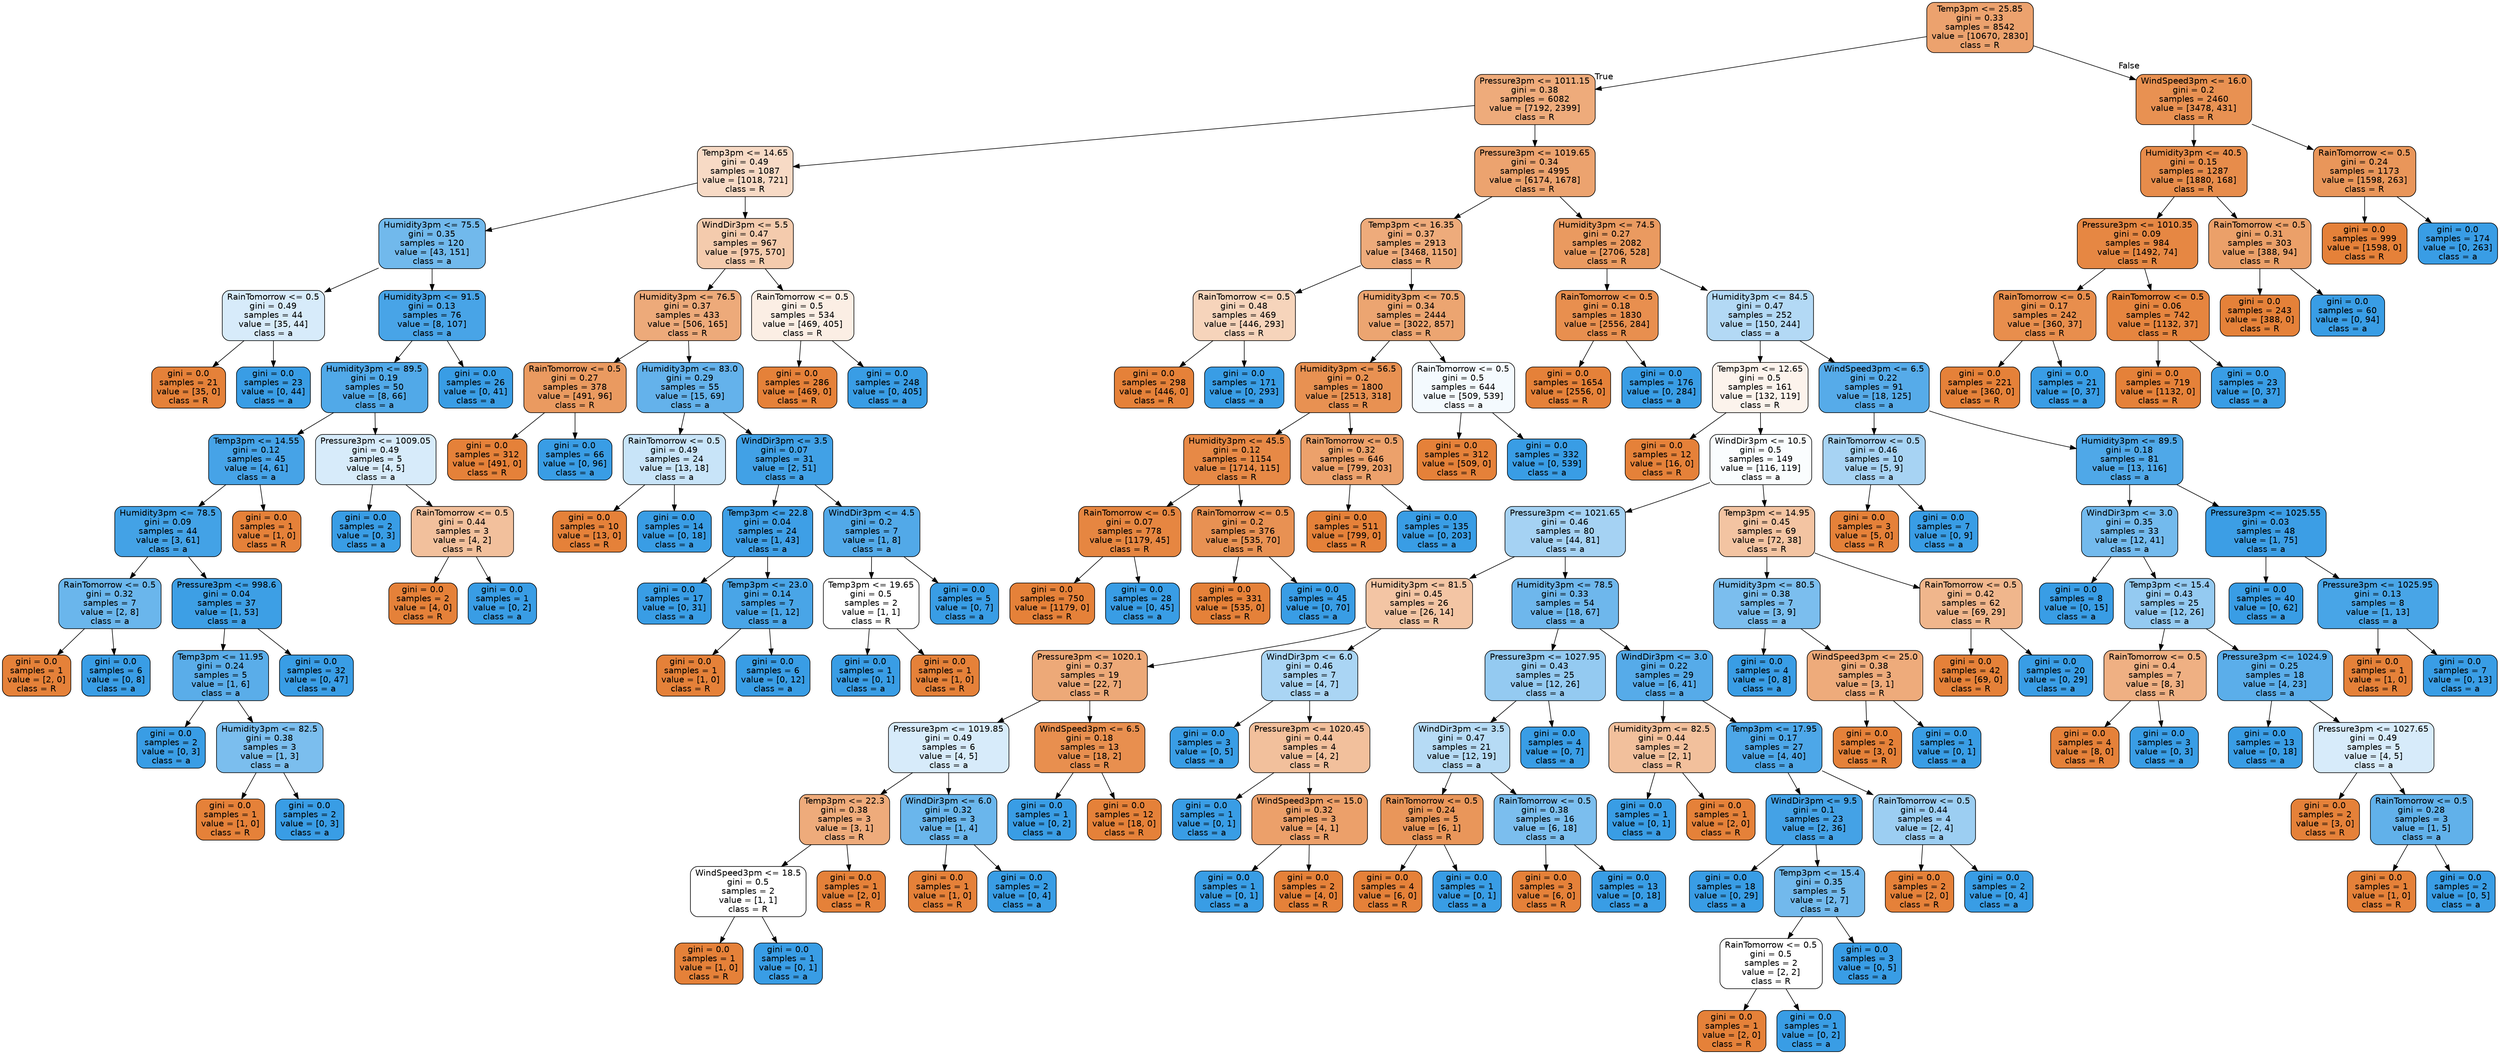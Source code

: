 digraph Tree {
node [shape=box, style="filled, rounded", color="black", fontname="helvetica"] ;
edge [fontname="helvetica"] ;
0 [label="Temp3pm <= 25.85\ngini = 0.33\nsamples = 8542\nvalue = [10670, 2830]\nclass = R", fillcolor="#eca26e"] ;
1 [label="Pressure3pm <= 1011.15\ngini = 0.38\nsamples = 6082\nvalue = [7192, 2399]\nclass = R", fillcolor="#eeab7b"] ;
0 -> 1 [labeldistance=2.5, labelangle=45, headlabel="True"] ;
2 [label="Temp3pm <= 14.65\ngini = 0.49\nsamples = 1087\nvalue = [1018, 721]\nclass = R", fillcolor="#f7dac5"] ;
1 -> 2 ;
3 [label="Humidity3pm <= 75.5\ngini = 0.35\nsamples = 120\nvalue = [43, 151]\nclass = a", fillcolor="#71b9ec"] ;
2 -> 3 ;
4 [label="RainTomorrow <= 0.5\ngini = 0.49\nsamples = 44\nvalue = [35, 44]\nclass = a", fillcolor="#d7ebfa"] ;
3 -> 4 ;
5 [label="gini = 0.0\nsamples = 21\nvalue = [35, 0]\nclass = R", fillcolor="#e58139"] ;
4 -> 5 ;
6 [label="gini = 0.0\nsamples = 23\nvalue = [0, 44]\nclass = a", fillcolor="#399de5"] ;
4 -> 6 ;
7 [label="Humidity3pm <= 91.5\ngini = 0.13\nsamples = 76\nvalue = [8, 107]\nclass = a", fillcolor="#48a4e7"] ;
3 -> 7 ;
8 [label="Humidity3pm <= 89.5\ngini = 0.19\nsamples = 50\nvalue = [8, 66]\nclass = a", fillcolor="#51a9e8"] ;
7 -> 8 ;
9 [label="Temp3pm <= 14.55\ngini = 0.12\nsamples = 45\nvalue = [4, 61]\nclass = a", fillcolor="#46a3e7"] ;
8 -> 9 ;
10 [label="Humidity3pm <= 78.5\ngini = 0.09\nsamples = 44\nvalue = [3, 61]\nclass = a", fillcolor="#43a2e6"] ;
9 -> 10 ;
11 [label="RainTomorrow <= 0.5\ngini = 0.32\nsamples = 7\nvalue = [2, 8]\nclass = a", fillcolor="#6ab6ec"] ;
10 -> 11 ;
12 [label="gini = 0.0\nsamples = 1\nvalue = [2, 0]\nclass = R", fillcolor="#e58139"] ;
11 -> 12 ;
13 [label="gini = 0.0\nsamples = 6\nvalue = [0, 8]\nclass = a", fillcolor="#399de5"] ;
11 -> 13 ;
14 [label="Pressure3pm <= 998.6\ngini = 0.04\nsamples = 37\nvalue = [1, 53]\nclass = a", fillcolor="#3d9fe5"] ;
10 -> 14 ;
15 [label="Temp3pm <= 11.95\ngini = 0.24\nsamples = 5\nvalue = [1, 6]\nclass = a", fillcolor="#5aade9"] ;
14 -> 15 ;
16 [label="gini = 0.0\nsamples = 2\nvalue = [0, 3]\nclass = a", fillcolor="#399de5"] ;
15 -> 16 ;
17 [label="Humidity3pm <= 82.5\ngini = 0.38\nsamples = 3\nvalue = [1, 3]\nclass = a", fillcolor="#7bbeee"] ;
15 -> 17 ;
18 [label="gini = 0.0\nsamples = 1\nvalue = [1, 0]\nclass = R", fillcolor="#e58139"] ;
17 -> 18 ;
19 [label="gini = 0.0\nsamples = 2\nvalue = [0, 3]\nclass = a", fillcolor="#399de5"] ;
17 -> 19 ;
20 [label="gini = 0.0\nsamples = 32\nvalue = [0, 47]\nclass = a", fillcolor="#399de5"] ;
14 -> 20 ;
21 [label="gini = 0.0\nsamples = 1\nvalue = [1, 0]\nclass = R", fillcolor="#e58139"] ;
9 -> 21 ;
22 [label="Pressure3pm <= 1009.05\ngini = 0.49\nsamples = 5\nvalue = [4, 5]\nclass = a", fillcolor="#d7ebfa"] ;
8 -> 22 ;
23 [label="gini = 0.0\nsamples = 2\nvalue = [0, 3]\nclass = a", fillcolor="#399de5"] ;
22 -> 23 ;
24 [label="RainTomorrow <= 0.5\ngini = 0.44\nsamples = 3\nvalue = [4, 2]\nclass = R", fillcolor="#f2c09c"] ;
22 -> 24 ;
25 [label="gini = 0.0\nsamples = 2\nvalue = [4, 0]\nclass = R", fillcolor="#e58139"] ;
24 -> 25 ;
26 [label="gini = 0.0\nsamples = 1\nvalue = [0, 2]\nclass = a", fillcolor="#399de5"] ;
24 -> 26 ;
27 [label="gini = 0.0\nsamples = 26\nvalue = [0, 41]\nclass = a", fillcolor="#399de5"] ;
7 -> 27 ;
28 [label="WindDir3pm <= 5.5\ngini = 0.47\nsamples = 967\nvalue = [975, 570]\nclass = R", fillcolor="#f4cbad"] ;
2 -> 28 ;
29 [label="Humidity3pm <= 76.5\ngini = 0.37\nsamples = 433\nvalue = [506, 165]\nclass = R", fillcolor="#edaa7a"] ;
28 -> 29 ;
30 [label="RainTomorrow <= 0.5\ngini = 0.27\nsamples = 378\nvalue = [491, 96]\nclass = R", fillcolor="#ea9a60"] ;
29 -> 30 ;
31 [label="gini = 0.0\nsamples = 312\nvalue = [491, 0]\nclass = R", fillcolor="#e58139"] ;
30 -> 31 ;
32 [label="gini = 0.0\nsamples = 66\nvalue = [0, 96]\nclass = a", fillcolor="#399de5"] ;
30 -> 32 ;
33 [label="Humidity3pm <= 83.0\ngini = 0.29\nsamples = 55\nvalue = [15, 69]\nclass = a", fillcolor="#64b2eb"] ;
29 -> 33 ;
34 [label="RainTomorrow <= 0.5\ngini = 0.49\nsamples = 24\nvalue = [13, 18]\nclass = a", fillcolor="#c8e4f8"] ;
33 -> 34 ;
35 [label="gini = 0.0\nsamples = 10\nvalue = [13, 0]\nclass = R", fillcolor="#e58139"] ;
34 -> 35 ;
36 [label="gini = 0.0\nsamples = 14\nvalue = [0, 18]\nclass = a", fillcolor="#399de5"] ;
34 -> 36 ;
37 [label="WindDir3pm <= 3.5\ngini = 0.07\nsamples = 31\nvalue = [2, 51]\nclass = a", fillcolor="#41a1e6"] ;
33 -> 37 ;
38 [label="Temp3pm <= 22.8\ngini = 0.04\nsamples = 24\nvalue = [1, 43]\nclass = a", fillcolor="#3e9fe6"] ;
37 -> 38 ;
39 [label="gini = 0.0\nsamples = 17\nvalue = [0, 31]\nclass = a", fillcolor="#399de5"] ;
38 -> 39 ;
40 [label="Temp3pm <= 23.0\ngini = 0.14\nsamples = 7\nvalue = [1, 12]\nclass = a", fillcolor="#49a5e7"] ;
38 -> 40 ;
41 [label="gini = 0.0\nsamples = 1\nvalue = [1, 0]\nclass = R", fillcolor="#e58139"] ;
40 -> 41 ;
42 [label="gini = 0.0\nsamples = 6\nvalue = [0, 12]\nclass = a", fillcolor="#399de5"] ;
40 -> 42 ;
43 [label="WindDir3pm <= 4.5\ngini = 0.2\nsamples = 7\nvalue = [1, 8]\nclass = a", fillcolor="#52a9e8"] ;
37 -> 43 ;
44 [label="Temp3pm <= 19.65\ngini = 0.5\nsamples = 2\nvalue = [1, 1]\nclass = R", fillcolor="#ffffff"] ;
43 -> 44 ;
45 [label="gini = 0.0\nsamples = 1\nvalue = [0, 1]\nclass = a", fillcolor="#399de5"] ;
44 -> 45 ;
46 [label="gini = 0.0\nsamples = 1\nvalue = [1, 0]\nclass = R", fillcolor="#e58139"] ;
44 -> 46 ;
47 [label="gini = 0.0\nsamples = 5\nvalue = [0, 7]\nclass = a", fillcolor="#399de5"] ;
43 -> 47 ;
48 [label="RainTomorrow <= 0.5\ngini = 0.5\nsamples = 534\nvalue = [469, 405]\nclass = R", fillcolor="#fbeee4"] ;
28 -> 48 ;
49 [label="gini = 0.0\nsamples = 286\nvalue = [469, 0]\nclass = R", fillcolor="#e58139"] ;
48 -> 49 ;
50 [label="gini = 0.0\nsamples = 248\nvalue = [0, 405]\nclass = a", fillcolor="#399de5"] ;
48 -> 50 ;
51 [label="Pressure3pm <= 1019.65\ngini = 0.34\nsamples = 4995\nvalue = [6174, 1678]\nclass = R", fillcolor="#eca36f"] ;
1 -> 51 ;
52 [label="Temp3pm <= 16.35\ngini = 0.37\nsamples = 2913\nvalue = [3468, 1150]\nclass = R", fillcolor="#eeab7b"] ;
51 -> 52 ;
53 [label="RainTomorrow <= 0.5\ngini = 0.48\nsamples = 469\nvalue = [446, 293]\nclass = R", fillcolor="#f6d4bb"] ;
52 -> 53 ;
54 [label="gini = 0.0\nsamples = 298\nvalue = [446, 0]\nclass = R", fillcolor="#e58139"] ;
53 -> 54 ;
55 [label="gini = 0.0\nsamples = 171\nvalue = [0, 293]\nclass = a", fillcolor="#399de5"] ;
53 -> 55 ;
56 [label="Humidity3pm <= 70.5\ngini = 0.34\nsamples = 2444\nvalue = [3022, 857]\nclass = R", fillcolor="#eca571"] ;
52 -> 56 ;
57 [label="Humidity3pm <= 56.5\ngini = 0.2\nsamples = 1800\nvalue = [2513, 318]\nclass = R", fillcolor="#e89152"] ;
56 -> 57 ;
58 [label="Humidity3pm <= 45.5\ngini = 0.12\nsamples = 1154\nvalue = [1714, 115]\nclass = R", fillcolor="#e78946"] ;
57 -> 58 ;
59 [label="RainTomorrow <= 0.5\ngini = 0.07\nsamples = 778\nvalue = [1179, 45]\nclass = R", fillcolor="#e68641"] ;
58 -> 59 ;
60 [label="gini = 0.0\nsamples = 750\nvalue = [1179, 0]\nclass = R", fillcolor="#e58139"] ;
59 -> 60 ;
61 [label="gini = 0.0\nsamples = 28\nvalue = [0, 45]\nclass = a", fillcolor="#399de5"] ;
59 -> 61 ;
62 [label="RainTomorrow <= 0.5\ngini = 0.2\nsamples = 376\nvalue = [535, 70]\nclass = R", fillcolor="#e89153"] ;
58 -> 62 ;
63 [label="gini = 0.0\nsamples = 331\nvalue = [535, 0]\nclass = R", fillcolor="#e58139"] ;
62 -> 63 ;
64 [label="gini = 0.0\nsamples = 45\nvalue = [0, 70]\nclass = a", fillcolor="#399de5"] ;
62 -> 64 ;
65 [label="RainTomorrow <= 0.5\ngini = 0.32\nsamples = 646\nvalue = [799, 203]\nclass = R", fillcolor="#eca16b"] ;
57 -> 65 ;
66 [label="gini = 0.0\nsamples = 511\nvalue = [799, 0]\nclass = R", fillcolor="#e58139"] ;
65 -> 66 ;
67 [label="gini = 0.0\nsamples = 135\nvalue = [0, 203]\nclass = a", fillcolor="#399de5"] ;
65 -> 67 ;
68 [label="RainTomorrow <= 0.5\ngini = 0.5\nsamples = 644\nvalue = [509, 539]\nclass = a", fillcolor="#f4fafe"] ;
56 -> 68 ;
69 [label="gini = 0.0\nsamples = 312\nvalue = [509, 0]\nclass = R", fillcolor="#e58139"] ;
68 -> 69 ;
70 [label="gini = 0.0\nsamples = 332\nvalue = [0, 539]\nclass = a", fillcolor="#399de5"] ;
68 -> 70 ;
71 [label="Humidity3pm <= 74.5\ngini = 0.27\nsamples = 2082\nvalue = [2706, 528]\nclass = R", fillcolor="#ea9a60"] ;
51 -> 71 ;
72 [label="RainTomorrow <= 0.5\ngini = 0.18\nsamples = 1830\nvalue = [2556, 284]\nclass = R", fillcolor="#e88f4f"] ;
71 -> 72 ;
73 [label="gini = 0.0\nsamples = 1654\nvalue = [2556, 0]\nclass = R", fillcolor="#e58139"] ;
72 -> 73 ;
74 [label="gini = 0.0\nsamples = 176\nvalue = [0, 284]\nclass = a", fillcolor="#399de5"] ;
72 -> 74 ;
75 [label="Humidity3pm <= 84.5\ngini = 0.47\nsamples = 252\nvalue = [150, 244]\nclass = a", fillcolor="#b3d9f5"] ;
71 -> 75 ;
76 [label="Temp3pm <= 12.65\ngini = 0.5\nsamples = 161\nvalue = [132, 119]\nclass = R", fillcolor="#fcf3ec"] ;
75 -> 76 ;
77 [label="gini = 0.0\nsamples = 12\nvalue = [16, 0]\nclass = R", fillcolor="#e58139"] ;
76 -> 77 ;
78 [label="WindDir3pm <= 10.5\ngini = 0.5\nsamples = 149\nvalue = [116, 119]\nclass = a", fillcolor="#fafdfe"] ;
76 -> 78 ;
79 [label="Pressure3pm <= 1021.65\ngini = 0.46\nsamples = 80\nvalue = [44, 81]\nclass = a", fillcolor="#a5d2f3"] ;
78 -> 79 ;
80 [label="Humidity3pm <= 81.5\ngini = 0.45\nsamples = 26\nvalue = [26, 14]\nclass = R", fillcolor="#f3c5a4"] ;
79 -> 80 ;
81 [label="Pressure3pm <= 1020.1\ngini = 0.37\nsamples = 19\nvalue = [22, 7]\nclass = R", fillcolor="#eda978"] ;
80 -> 81 ;
82 [label="Pressure3pm <= 1019.85\ngini = 0.49\nsamples = 6\nvalue = [4, 5]\nclass = a", fillcolor="#d7ebfa"] ;
81 -> 82 ;
83 [label="Temp3pm <= 22.3\ngini = 0.38\nsamples = 3\nvalue = [3, 1]\nclass = R", fillcolor="#eeab7b"] ;
82 -> 83 ;
84 [label="WindSpeed3pm <= 18.5\ngini = 0.5\nsamples = 2\nvalue = [1, 1]\nclass = R", fillcolor="#ffffff"] ;
83 -> 84 ;
85 [label="gini = 0.0\nsamples = 1\nvalue = [1, 0]\nclass = R", fillcolor="#e58139"] ;
84 -> 85 ;
86 [label="gini = 0.0\nsamples = 1\nvalue = [0, 1]\nclass = a", fillcolor="#399de5"] ;
84 -> 86 ;
87 [label="gini = 0.0\nsamples = 1\nvalue = [2, 0]\nclass = R", fillcolor="#e58139"] ;
83 -> 87 ;
88 [label="WindDir3pm <= 6.0\ngini = 0.32\nsamples = 3\nvalue = [1, 4]\nclass = a", fillcolor="#6ab6ec"] ;
82 -> 88 ;
89 [label="gini = 0.0\nsamples = 1\nvalue = [1, 0]\nclass = R", fillcolor="#e58139"] ;
88 -> 89 ;
90 [label="gini = 0.0\nsamples = 2\nvalue = [0, 4]\nclass = a", fillcolor="#399de5"] ;
88 -> 90 ;
91 [label="WindSpeed3pm <= 6.5\ngini = 0.18\nsamples = 13\nvalue = [18, 2]\nclass = R", fillcolor="#e88f4f"] ;
81 -> 91 ;
92 [label="gini = 0.0\nsamples = 1\nvalue = [0, 2]\nclass = a", fillcolor="#399de5"] ;
91 -> 92 ;
93 [label="gini = 0.0\nsamples = 12\nvalue = [18, 0]\nclass = R", fillcolor="#e58139"] ;
91 -> 93 ;
94 [label="WindDir3pm <= 6.0\ngini = 0.46\nsamples = 7\nvalue = [4, 7]\nclass = a", fillcolor="#aad5f4"] ;
80 -> 94 ;
95 [label="gini = 0.0\nsamples = 3\nvalue = [0, 5]\nclass = a", fillcolor="#399de5"] ;
94 -> 95 ;
96 [label="Pressure3pm <= 1020.45\ngini = 0.44\nsamples = 4\nvalue = [4, 2]\nclass = R", fillcolor="#f2c09c"] ;
94 -> 96 ;
97 [label="gini = 0.0\nsamples = 1\nvalue = [0, 1]\nclass = a", fillcolor="#399de5"] ;
96 -> 97 ;
98 [label="WindSpeed3pm <= 15.0\ngini = 0.32\nsamples = 3\nvalue = [4, 1]\nclass = R", fillcolor="#eca06a"] ;
96 -> 98 ;
99 [label="gini = 0.0\nsamples = 1\nvalue = [0, 1]\nclass = a", fillcolor="#399de5"] ;
98 -> 99 ;
100 [label="gini = 0.0\nsamples = 2\nvalue = [4, 0]\nclass = R", fillcolor="#e58139"] ;
98 -> 100 ;
101 [label="Humidity3pm <= 78.5\ngini = 0.33\nsamples = 54\nvalue = [18, 67]\nclass = a", fillcolor="#6eb7ec"] ;
79 -> 101 ;
102 [label="Pressure3pm <= 1027.95\ngini = 0.43\nsamples = 25\nvalue = [12, 26]\nclass = a", fillcolor="#94caf1"] ;
101 -> 102 ;
103 [label="WindDir3pm <= 3.5\ngini = 0.47\nsamples = 21\nvalue = [12, 19]\nclass = a", fillcolor="#b6dbf5"] ;
102 -> 103 ;
104 [label="RainTomorrow <= 0.5\ngini = 0.24\nsamples = 5\nvalue = [6, 1]\nclass = R", fillcolor="#e9965a"] ;
103 -> 104 ;
105 [label="gini = 0.0\nsamples = 4\nvalue = [6, 0]\nclass = R", fillcolor="#e58139"] ;
104 -> 105 ;
106 [label="gini = 0.0\nsamples = 1\nvalue = [0, 1]\nclass = a", fillcolor="#399de5"] ;
104 -> 106 ;
107 [label="RainTomorrow <= 0.5\ngini = 0.38\nsamples = 16\nvalue = [6, 18]\nclass = a", fillcolor="#7bbeee"] ;
103 -> 107 ;
108 [label="gini = 0.0\nsamples = 3\nvalue = [6, 0]\nclass = R", fillcolor="#e58139"] ;
107 -> 108 ;
109 [label="gini = 0.0\nsamples = 13\nvalue = [0, 18]\nclass = a", fillcolor="#399de5"] ;
107 -> 109 ;
110 [label="gini = 0.0\nsamples = 4\nvalue = [0, 7]\nclass = a", fillcolor="#399de5"] ;
102 -> 110 ;
111 [label="WindDir3pm <= 3.0\ngini = 0.22\nsamples = 29\nvalue = [6, 41]\nclass = a", fillcolor="#56abe9"] ;
101 -> 111 ;
112 [label="Humidity3pm <= 82.5\ngini = 0.44\nsamples = 2\nvalue = [2, 1]\nclass = R", fillcolor="#f2c09c"] ;
111 -> 112 ;
113 [label="gini = 0.0\nsamples = 1\nvalue = [0, 1]\nclass = a", fillcolor="#399de5"] ;
112 -> 113 ;
114 [label="gini = 0.0\nsamples = 1\nvalue = [2, 0]\nclass = R", fillcolor="#e58139"] ;
112 -> 114 ;
115 [label="Temp3pm <= 17.95\ngini = 0.17\nsamples = 27\nvalue = [4, 40]\nclass = a", fillcolor="#4da7e8"] ;
111 -> 115 ;
116 [label="WindDir3pm <= 9.5\ngini = 0.1\nsamples = 23\nvalue = [2, 36]\nclass = a", fillcolor="#44a2e6"] ;
115 -> 116 ;
117 [label="gini = 0.0\nsamples = 18\nvalue = [0, 29]\nclass = a", fillcolor="#399de5"] ;
116 -> 117 ;
118 [label="Temp3pm <= 15.4\ngini = 0.35\nsamples = 5\nvalue = [2, 7]\nclass = a", fillcolor="#72b9ec"] ;
116 -> 118 ;
119 [label="RainTomorrow <= 0.5\ngini = 0.5\nsamples = 2\nvalue = [2, 2]\nclass = R", fillcolor="#ffffff"] ;
118 -> 119 ;
120 [label="gini = 0.0\nsamples = 1\nvalue = [2, 0]\nclass = R", fillcolor="#e58139"] ;
119 -> 120 ;
121 [label="gini = 0.0\nsamples = 1\nvalue = [0, 2]\nclass = a", fillcolor="#399de5"] ;
119 -> 121 ;
122 [label="gini = 0.0\nsamples = 3\nvalue = [0, 5]\nclass = a", fillcolor="#399de5"] ;
118 -> 122 ;
123 [label="RainTomorrow <= 0.5\ngini = 0.44\nsamples = 4\nvalue = [2, 4]\nclass = a", fillcolor="#9ccef2"] ;
115 -> 123 ;
124 [label="gini = 0.0\nsamples = 2\nvalue = [2, 0]\nclass = R", fillcolor="#e58139"] ;
123 -> 124 ;
125 [label="gini = 0.0\nsamples = 2\nvalue = [0, 4]\nclass = a", fillcolor="#399de5"] ;
123 -> 125 ;
126 [label="Temp3pm <= 14.95\ngini = 0.45\nsamples = 69\nvalue = [72, 38]\nclass = R", fillcolor="#f3c4a2"] ;
78 -> 126 ;
127 [label="Humidity3pm <= 80.5\ngini = 0.38\nsamples = 7\nvalue = [3, 9]\nclass = a", fillcolor="#7bbeee"] ;
126 -> 127 ;
128 [label="gini = 0.0\nsamples = 4\nvalue = [0, 8]\nclass = a", fillcolor="#399de5"] ;
127 -> 128 ;
129 [label="WindSpeed3pm <= 25.0\ngini = 0.38\nsamples = 3\nvalue = [3, 1]\nclass = R", fillcolor="#eeab7b"] ;
127 -> 129 ;
130 [label="gini = 0.0\nsamples = 2\nvalue = [3, 0]\nclass = R", fillcolor="#e58139"] ;
129 -> 130 ;
131 [label="gini = 0.0\nsamples = 1\nvalue = [0, 1]\nclass = a", fillcolor="#399de5"] ;
129 -> 131 ;
132 [label="RainTomorrow <= 0.5\ngini = 0.42\nsamples = 62\nvalue = [69, 29]\nclass = R", fillcolor="#f0b68c"] ;
126 -> 132 ;
133 [label="gini = 0.0\nsamples = 42\nvalue = [69, 0]\nclass = R", fillcolor="#e58139"] ;
132 -> 133 ;
134 [label="gini = 0.0\nsamples = 20\nvalue = [0, 29]\nclass = a", fillcolor="#399de5"] ;
132 -> 134 ;
135 [label="WindSpeed3pm <= 6.5\ngini = 0.22\nsamples = 91\nvalue = [18, 125]\nclass = a", fillcolor="#56abe9"] ;
75 -> 135 ;
136 [label="RainTomorrow <= 0.5\ngini = 0.46\nsamples = 10\nvalue = [5, 9]\nclass = a", fillcolor="#a7d3f3"] ;
135 -> 136 ;
137 [label="gini = 0.0\nsamples = 3\nvalue = [5, 0]\nclass = R", fillcolor="#e58139"] ;
136 -> 137 ;
138 [label="gini = 0.0\nsamples = 7\nvalue = [0, 9]\nclass = a", fillcolor="#399de5"] ;
136 -> 138 ;
139 [label="Humidity3pm <= 89.5\ngini = 0.18\nsamples = 81\nvalue = [13, 116]\nclass = a", fillcolor="#4fa8e8"] ;
135 -> 139 ;
140 [label="WindDir3pm <= 3.0\ngini = 0.35\nsamples = 33\nvalue = [12, 41]\nclass = a", fillcolor="#73baed"] ;
139 -> 140 ;
141 [label="gini = 0.0\nsamples = 8\nvalue = [0, 15]\nclass = a", fillcolor="#399de5"] ;
140 -> 141 ;
142 [label="Temp3pm <= 15.4\ngini = 0.43\nsamples = 25\nvalue = [12, 26]\nclass = a", fillcolor="#94caf1"] ;
140 -> 142 ;
143 [label="RainTomorrow <= 0.5\ngini = 0.4\nsamples = 7\nvalue = [8, 3]\nclass = R", fillcolor="#efb083"] ;
142 -> 143 ;
144 [label="gini = 0.0\nsamples = 4\nvalue = [8, 0]\nclass = R", fillcolor="#e58139"] ;
143 -> 144 ;
145 [label="gini = 0.0\nsamples = 3\nvalue = [0, 3]\nclass = a", fillcolor="#399de5"] ;
143 -> 145 ;
146 [label="Pressure3pm <= 1024.9\ngini = 0.25\nsamples = 18\nvalue = [4, 23]\nclass = a", fillcolor="#5baeea"] ;
142 -> 146 ;
147 [label="gini = 0.0\nsamples = 13\nvalue = [0, 18]\nclass = a", fillcolor="#399de5"] ;
146 -> 147 ;
148 [label="Pressure3pm <= 1027.65\ngini = 0.49\nsamples = 5\nvalue = [4, 5]\nclass = a", fillcolor="#d7ebfa"] ;
146 -> 148 ;
149 [label="gini = 0.0\nsamples = 2\nvalue = [3, 0]\nclass = R", fillcolor="#e58139"] ;
148 -> 149 ;
150 [label="RainTomorrow <= 0.5\ngini = 0.28\nsamples = 3\nvalue = [1, 5]\nclass = a", fillcolor="#61b1ea"] ;
148 -> 150 ;
151 [label="gini = 0.0\nsamples = 1\nvalue = [1, 0]\nclass = R", fillcolor="#e58139"] ;
150 -> 151 ;
152 [label="gini = 0.0\nsamples = 2\nvalue = [0, 5]\nclass = a", fillcolor="#399de5"] ;
150 -> 152 ;
153 [label="Pressure3pm <= 1025.55\ngini = 0.03\nsamples = 48\nvalue = [1, 75]\nclass = a", fillcolor="#3c9ee5"] ;
139 -> 153 ;
154 [label="gini = 0.0\nsamples = 40\nvalue = [0, 62]\nclass = a", fillcolor="#399de5"] ;
153 -> 154 ;
155 [label="Pressure3pm <= 1025.95\ngini = 0.13\nsamples = 8\nvalue = [1, 13]\nclass = a", fillcolor="#48a5e7"] ;
153 -> 155 ;
156 [label="gini = 0.0\nsamples = 1\nvalue = [1, 0]\nclass = R", fillcolor="#e58139"] ;
155 -> 156 ;
157 [label="gini = 0.0\nsamples = 7\nvalue = [0, 13]\nclass = a", fillcolor="#399de5"] ;
155 -> 157 ;
158 [label="WindSpeed3pm <= 16.0\ngini = 0.2\nsamples = 2460\nvalue = [3478, 431]\nclass = R", fillcolor="#e89152"] ;
0 -> 158 [labeldistance=2.5, labelangle=-45, headlabel="False"] ;
159 [label="Humidity3pm <= 40.5\ngini = 0.15\nsamples = 1287\nvalue = [1880, 168]\nclass = R", fillcolor="#e78c4b"] ;
158 -> 159 ;
160 [label="Pressure3pm <= 1010.35\ngini = 0.09\nsamples = 984\nvalue = [1492, 74]\nclass = R", fillcolor="#e68743"] ;
159 -> 160 ;
161 [label="RainTomorrow <= 0.5\ngini = 0.17\nsamples = 242\nvalue = [360, 37]\nclass = R", fillcolor="#e88e4d"] ;
160 -> 161 ;
162 [label="gini = 0.0\nsamples = 221\nvalue = [360, 0]\nclass = R", fillcolor="#e58139"] ;
161 -> 162 ;
163 [label="gini = 0.0\nsamples = 21\nvalue = [0, 37]\nclass = a", fillcolor="#399de5"] ;
161 -> 163 ;
164 [label="RainTomorrow <= 0.5\ngini = 0.06\nsamples = 742\nvalue = [1132, 37]\nclass = R", fillcolor="#e6853f"] ;
160 -> 164 ;
165 [label="gini = 0.0\nsamples = 719\nvalue = [1132, 0]\nclass = R", fillcolor="#e58139"] ;
164 -> 165 ;
166 [label="gini = 0.0\nsamples = 23\nvalue = [0, 37]\nclass = a", fillcolor="#399de5"] ;
164 -> 166 ;
167 [label="RainTomorrow <= 0.5\ngini = 0.31\nsamples = 303\nvalue = [388, 94]\nclass = R", fillcolor="#eba069"] ;
159 -> 167 ;
168 [label="gini = 0.0\nsamples = 243\nvalue = [388, 0]\nclass = R", fillcolor="#e58139"] ;
167 -> 168 ;
169 [label="gini = 0.0\nsamples = 60\nvalue = [0, 94]\nclass = a", fillcolor="#399de5"] ;
167 -> 169 ;
170 [label="RainTomorrow <= 0.5\ngini = 0.24\nsamples = 1173\nvalue = [1598, 263]\nclass = R", fillcolor="#e9965a"] ;
158 -> 170 ;
171 [label="gini = 0.0\nsamples = 999\nvalue = [1598, 0]\nclass = R", fillcolor="#e58139"] ;
170 -> 171 ;
172 [label="gini = 0.0\nsamples = 174\nvalue = [0, 263]\nclass = a", fillcolor="#399de5"] ;
170 -> 172 ;
}